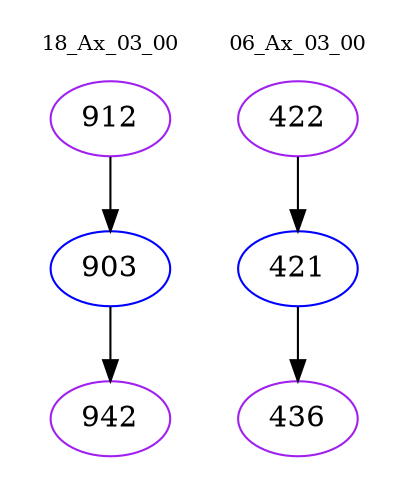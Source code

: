 digraph{
subgraph cluster_0 {
color = white
label = "18_Ax_03_00";
fontsize=10;
T0_912 [label="912", color="purple"]
T0_912 -> T0_903 [color="black"]
T0_903 [label="903", color="blue"]
T0_903 -> T0_942 [color="black"]
T0_942 [label="942", color="purple"]
}
subgraph cluster_1 {
color = white
label = "06_Ax_03_00";
fontsize=10;
T1_422 [label="422", color="purple"]
T1_422 -> T1_421 [color="black"]
T1_421 [label="421", color="blue"]
T1_421 -> T1_436 [color="black"]
T1_436 [label="436", color="purple"]
}
}
